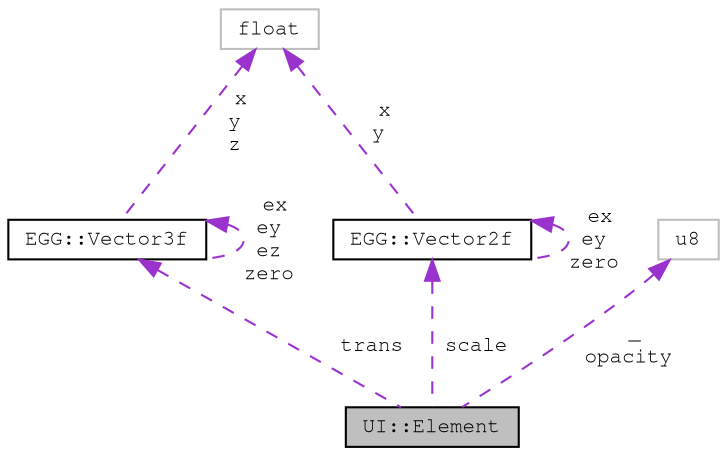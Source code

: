 digraph "UI::Element"
{
 // LATEX_PDF_SIZE
  edge [fontname="FreeMono",fontsize="10",labelfontname="FreeMono",labelfontsize="10"];
  node [fontname="FreeMono",fontsize="10",shape=record];
  Node1 [label="UI::Element",height=0.2,width=0.4,color="black", fillcolor="grey75", style="filled", fontcolor="black",tooltip=" "];
  Node2 -> Node1 [dir="back",color="darkorchid3",fontsize="10",style="dashed",label=" trans" ,fontname="FreeMono"];
  Node2 [label="EGG::Vector3f",height=0.2,width=0.4,color="black", fillcolor="white", style="filled",URL="$struct_e_g_g_1_1_vector3f.html",tooltip=" "];
  Node3 -> Node2 [dir="back",color="darkorchid3",fontsize="10",style="dashed",label=" x\ny\nz" ,fontname="FreeMono"];
  Node3 [label="float",height=0.2,width=0.4,color="grey75", fillcolor="white", style="filled",tooltip=" "];
  Node2 -> Node2 [dir="back",color="darkorchid3",fontsize="10",style="dashed",label=" ex\ney\nez\nzero" ,fontname="FreeMono"];
  Node4 -> Node1 [dir="back",color="darkorchid3",fontsize="10",style="dashed",label=" _\nopacity" ,fontname="FreeMono"];
  Node4 [label="u8",height=0.2,width=0.4,color="grey75", fillcolor="white", style="filled",tooltip=" "];
  Node5 -> Node1 [dir="back",color="darkorchid3",fontsize="10",style="dashed",label=" scale" ,fontname="FreeMono"];
  Node5 [label="EGG::Vector2f",height=0.2,width=0.4,color="black", fillcolor="white", style="filled",URL="$struct_e_g_g_1_1_vector2f.html",tooltip=" "];
  Node3 -> Node5 [dir="back",color="darkorchid3",fontsize="10",style="dashed",label=" x\ny" ,fontname="FreeMono"];
  Node5 -> Node5 [dir="back",color="darkorchid3",fontsize="10",style="dashed",label=" ex\ney\nzero" ,fontname="FreeMono"];
}
